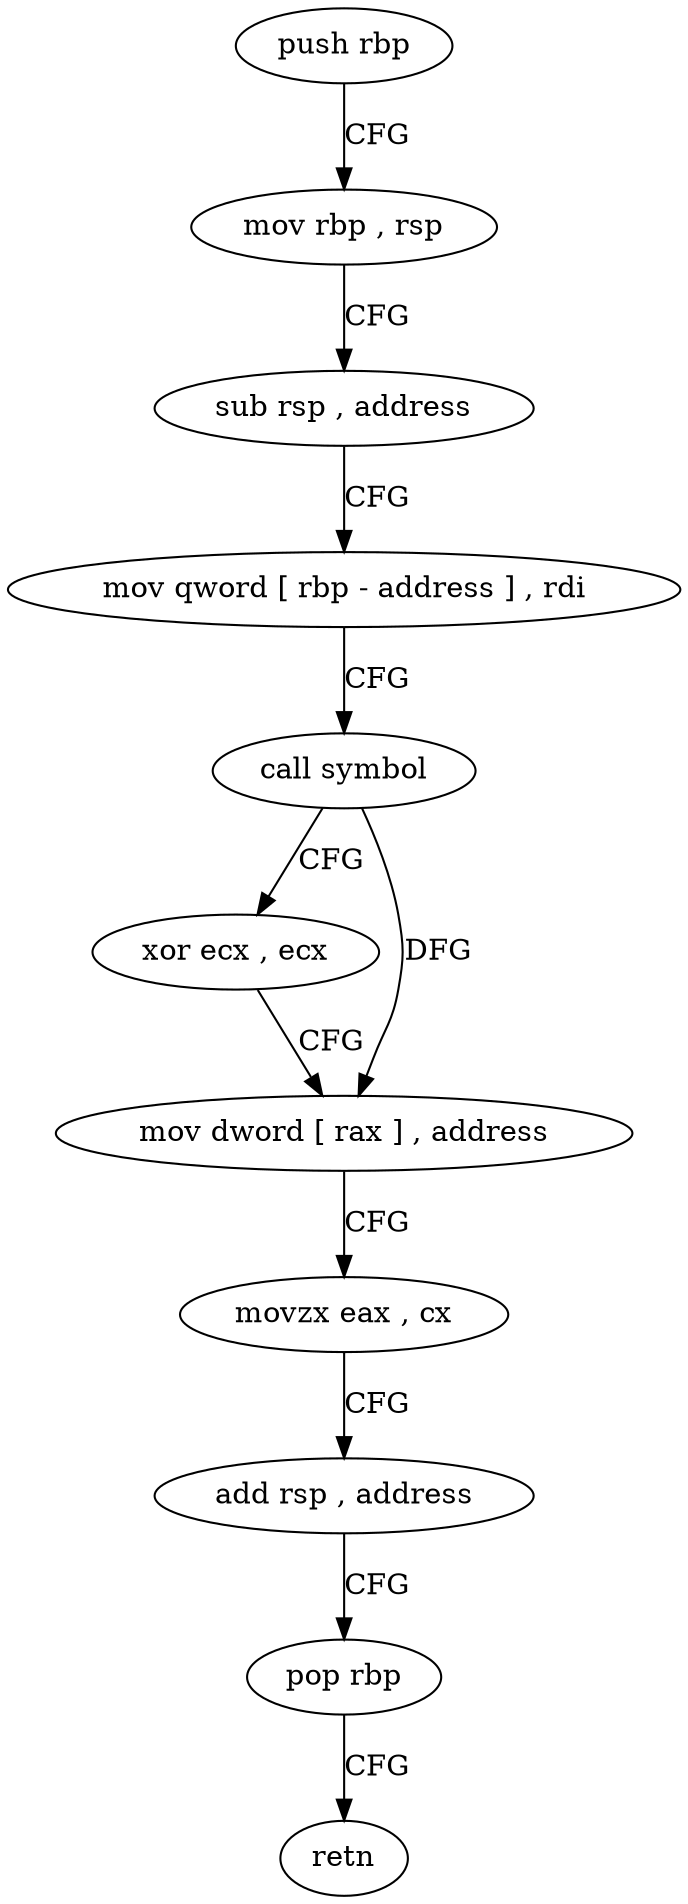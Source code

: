 digraph "func" {
"4287616" [label = "push rbp" ]
"4287617" [label = "mov rbp , rsp" ]
"4287620" [label = "sub rsp , address" ]
"4287624" [label = "mov qword [ rbp - address ] , rdi" ]
"4287628" [label = "call symbol" ]
"4287633" [label = "xor ecx , ecx" ]
"4287635" [label = "mov dword [ rax ] , address" ]
"4287641" [label = "movzx eax , cx" ]
"4287644" [label = "add rsp , address" ]
"4287648" [label = "pop rbp" ]
"4287649" [label = "retn" ]
"4287616" -> "4287617" [ label = "CFG" ]
"4287617" -> "4287620" [ label = "CFG" ]
"4287620" -> "4287624" [ label = "CFG" ]
"4287624" -> "4287628" [ label = "CFG" ]
"4287628" -> "4287633" [ label = "CFG" ]
"4287628" -> "4287635" [ label = "DFG" ]
"4287633" -> "4287635" [ label = "CFG" ]
"4287635" -> "4287641" [ label = "CFG" ]
"4287641" -> "4287644" [ label = "CFG" ]
"4287644" -> "4287648" [ label = "CFG" ]
"4287648" -> "4287649" [ label = "CFG" ]
}
